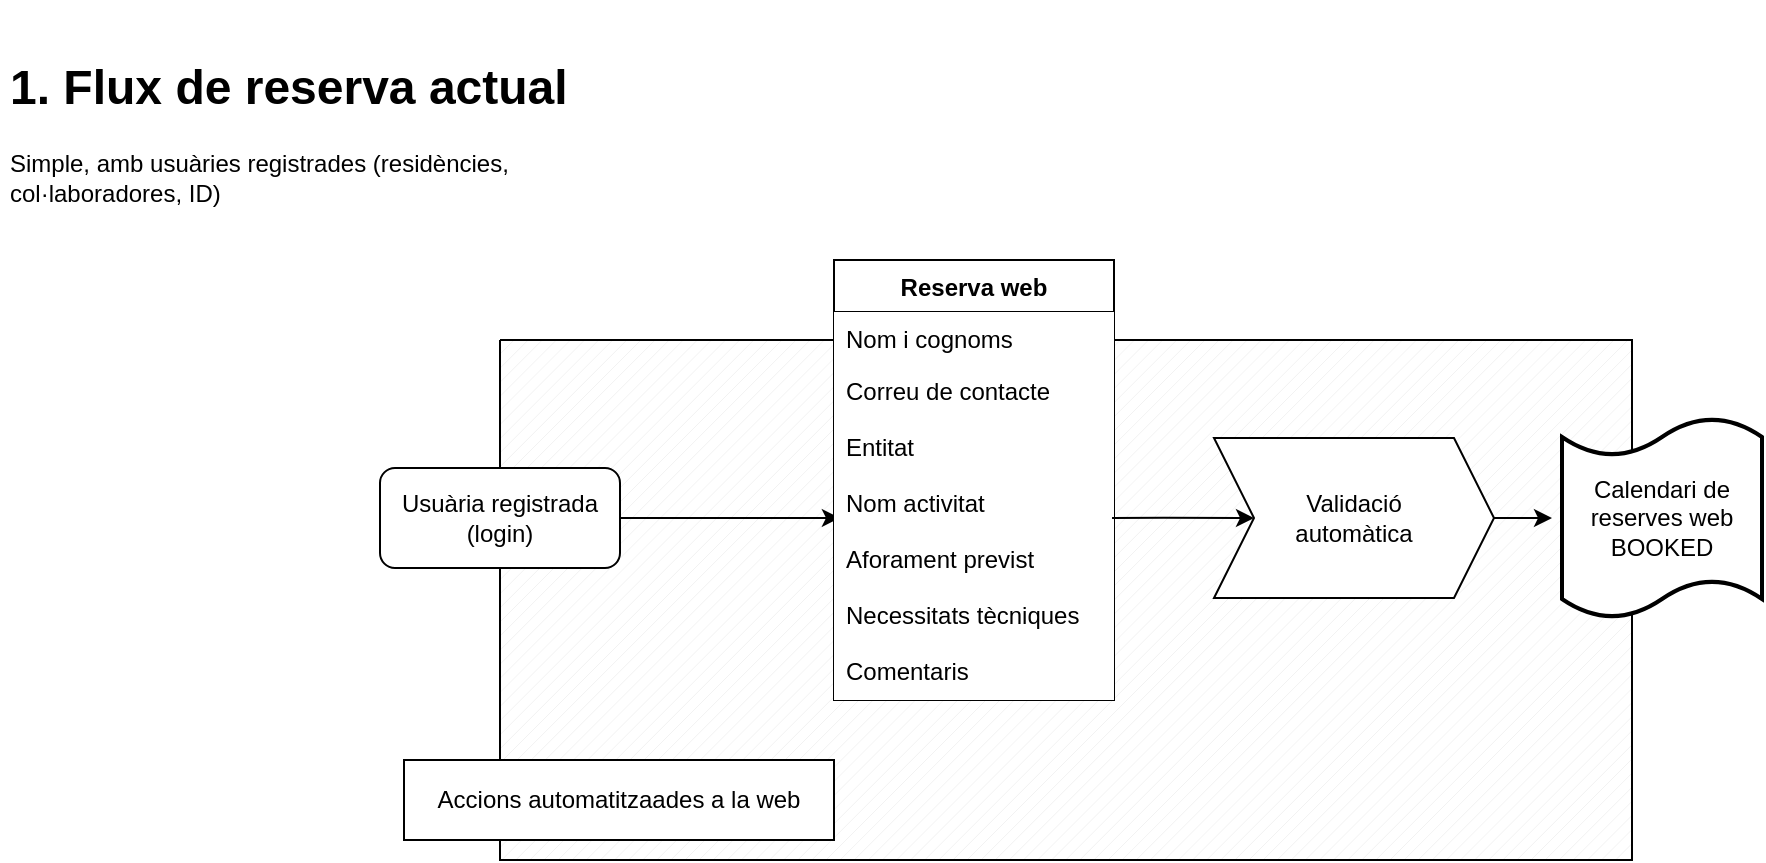 <mxfile version="14.6.13" type="github"><diagram id="QWcHRJpWfeQXFMJefIEu" name="Page-1"><mxGraphModel dx="5038" dy="1640" grid="1" gridSize="10" guides="1" tooltips="1" connect="1" arrows="1" fold="1" page="1" pageScale="1" pageWidth="1169" pageHeight="827" math="0" shadow="0"><root><mxCell id="0"/><mxCell id="1" parent="0"/><mxCell id="AwSX1SjbMn1UK7kxIGxx-84" value="" style="verticalLabelPosition=bottom;verticalAlign=top;html=1;shape=mxgraph.basic.patternFillRect;fillStyle=diag;step=5;fillStrokeWidth=0.2;fillStrokeColor=#dddddd;" parent="1" vertex="1"><mxGeometry x="-2020" y="190" width="566" height="260" as="geometry"/></mxCell><mxCell id="AwSX1SjbMn1UK7kxIGxx-88" style="edgeStyle=orthogonalEdgeStyle;rounded=0;orthogonalLoop=1;jettySize=auto;html=1;exitX=0.5;exitY=1;exitDx=0;exitDy=0;entryX=0.098;entryY=0.875;entryDx=0;entryDy=0;entryPerimeter=0;" parent="1" source="AwSX1SjbMn1UK7kxIGxx-85" target="AwSX1SjbMn1UK7kxIGxx-84" edge="1"><mxGeometry relative="1" as="geometry"/></mxCell><mxCell id="AwSX1SjbMn1UK7kxIGxx-85" value="Accions automatitzaades a la web" style="rounded=0;whiteSpace=wrap;html=1;fillColor=#ffffff;" parent="1" vertex="1"><mxGeometry x="-2068" y="400" width="215" height="40" as="geometry"/></mxCell><mxCell id="AwSX1SjbMn1UK7kxIGxx-51" value="&lt;br&gt;&lt;h1&gt;1. Flux de reserva actual&lt;br&gt;&lt;/h1&gt;&lt;div&gt;Simple, amb usuàries registrades (residències, col·laboradores, ID)&lt;br&gt;&lt;/div&gt;" style="text;html=1;strokeColor=none;fillColor=none;spacing=5;spacingTop=-20;whiteSpace=wrap;overflow=hidden;rounded=0;" parent="1" vertex="1"><mxGeometry x="-2270" y="30" width="300" height="120" as="geometry"/></mxCell><mxCell id="AwSX1SjbMn1UK7kxIGxx-76" style="edgeStyle=orthogonalEdgeStyle;rounded=0;orthogonalLoop=1;jettySize=auto;html=1;entryX=0.021;entryY=0.458;entryDx=0;entryDy=0;entryPerimeter=0;" parent="1" source="AwSX1SjbMn1UK7kxIGxx-53" target="AwSX1SjbMn1UK7kxIGxx-57" edge="1"><mxGeometry relative="1" as="geometry"/></mxCell><mxCell id="AwSX1SjbMn1UK7kxIGxx-53" value="Usuària registrada (login)" style="rounded=1;whiteSpace=wrap;html=1;" parent="1" vertex="1"><mxGeometry x="-2080" y="254" width="120" height="50" as="geometry"/></mxCell><mxCell id="AwSX1SjbMn1UK7kxIGxx-55" value="Reserva web" style="swimlane;fontStyle=1;childLayout=stackLayout;horizontal=1;startSize=26;horizontalStack=0;resizeParent=1;resizeParentMax=0;resizeLast=0;collapsible=1;marginBottom=0;" parent="1" vertex="1"><mxGeometry x="-1853" y="150" width="140" height="220" as="geometry"/></mxCell><mxCell id="AwSX1SjbMn1UK7kxIGxx-56" value="Nom i cognoms" style="text;strokeColor=none;align=left;verticalAlign=top;spacingLeft=4;spacingRight=4;overflow=hidden;rotatable=0;points=[[0,0.5],[1,0.5]];portConstraint=eastwest;fillColor=#ffffff;" parent="AwSX1SjbMn1UK7kxIGxx-55" vertex="1"><mxGeometry y="26" width="140" height="26" as="geometry"/></mxCell><mxCell id="AwSX1SjbMn1UK7kxIGxx-57" value="Correu de contacte&#xA;&#xA;Entitat&#xA;&#xA;Nom activitat&#xA;&#xA;Aforament previst&#xA;&#xA;Necessitats tècniques&#xA;&#xA;Comentaris&#xA;" style="text;strokeColor=none;align=left;verticalAlign=top;spacingLeft=4;spacingRight=4;overflow=hidden;rotatable=0;points=[[0,0.5],[1,0.5]];portConstraint=eastwest;fillColor=#ffffff;" parent="AwSX1SjbMn1UK7kxIGxx-55" vertex="1"><mxGeometry y="52" width="140" height="168" as="geometry"/></mxCell><mxCell id="AwSX1SjbMn1UK7kxIGxx-58" style="edgeStyle=orthogonalEdgeStyle;rounded=0;orthogonalLoop=1;jettySize=auto;html=1;exitX=1;exitY=0.5;exitDx=0;exitDy=0;entryX=0;entryY=0.5;entryDx=0;entryDy=0;" parent="1" source="AwSX1SjbMn1UK7kxIGxx-59" edge="1"><mxGeometry relative="1" as="geometry"><mxPoint x="-1494" y="279" as="targetPoint"/></mxGeometry></mxCell><mxCell id="AwSX1SjbMn1UK7kxIGxx-59" value="Validació &lt;br&gt;automàtica" style="shape=step;perimeter=stepPerimeter;whiteSpace=wrap;html=1;fixedSize=1;" parent="1" vertex="1"><mxGeometry x="-1663" y="239" width="140" height="80" as="geometry"/></mxCell><mxCell id="AwSX1SjbMn1UK7kxIGxx-60" style="edgeStyle=orthogonalEdgeStyle;rounded=0;orthogonalLoop=1;jettySize=auto;html=1;exitX=0.993;exitY=0.458;exitDx=0;exitDy=0;exitPerimeter=0;" parent="1" source="AwSX1SjbMn1UK7kxIGxx-57" target="AwSX1SjbMn1UK7kxIGxx-59" edge="1"><mxGeometry relative="1" as="geometry"><mxPoint x="-1713" y="370" as="sourcePoint"/></mxGeometry></mxCell><mxCell id="AwSX1SjbMn1UK7kxIGxx-75" value="&lt;div&gt;Calendari de reserves web&lt;/div&gt;&lt;div&gt;BOOKED&lt;br&gt;&lt;/div&gt;" style="shape=tape;whiteSpace=wrap;html=1;strokeWidth=2;size=0.19" parent="1" vertex="1"><mxGeometry x="-1489" y="229" width="100" height="100" as="geometry"/></mxCell></root></mxGraphModel></diagram></mxfile>